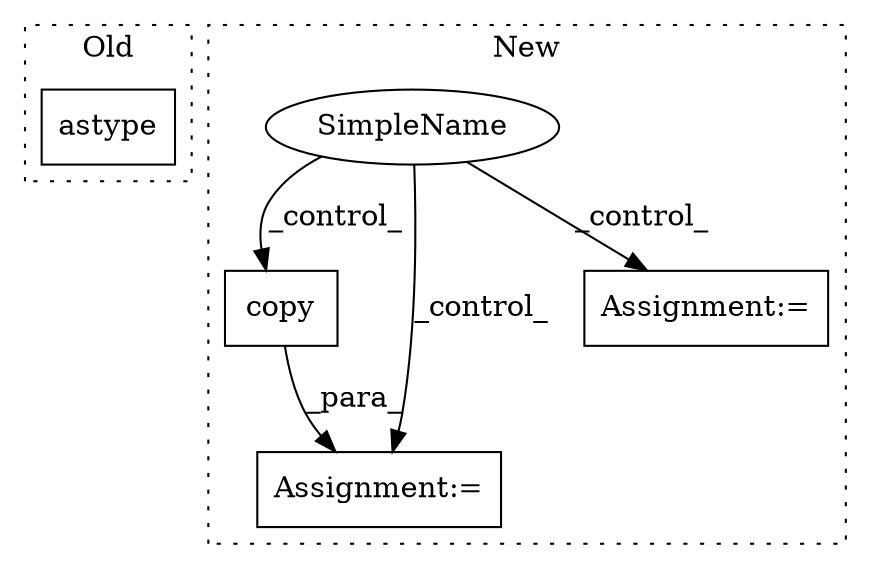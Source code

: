 digraph G {
subgraph cluster0 {
1 [label="astype" a="32" s="2553,2565" l="7,1" shape="box"];
label = "Old";
style="dotted";
}
subgraph cluster1 {
2 [label="copy" a="32" s="3060" l="6" shape="box"];
3 [label="Assignment:=" a="7" s="3052" l="1" shape="box"];
4 [label="SimpleName" a="42" s="" l="" shape="ellipse"];
5 [label="Assignment:=" a="7" s="3195" l="1" shape="box"];
label = "New";
style="dotted";
}
2 -> 3 [label="_para_"];
4 -> 2 [label="_control_"];
4 -> 3 [label="_control_"];
4 -> 5 [label="_control_"];
}
